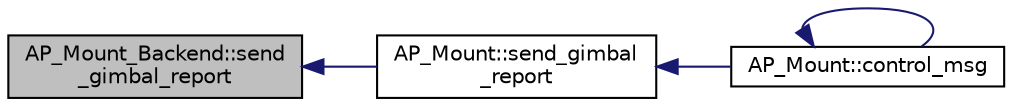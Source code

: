 digraph "AP_Mount_Backend::send_gimbal_report"
{
 // INTERACTIVE_SVG=YES
  edge [fontname="Helvetica",fontsize="10",labelfontname="Helvetica",labelfontsize="10"];
  node [fontname="Helvetica",fontsize="10",shape=record];
  rankdir="LR";
  Node1 [label="AP_Mount_Backend::send\l_gimbal_report",height=0.2,width=0.4,color="black", fillcolor="grey75", style="filled", fontcolor="black"];
  Node1 -> Node2 [dir="back",color="midnightblue",fontsize="10",style="solid",fontname="Helvetica"];
  Node2 [label="AP_Mount::send_gimbal\l_report",height=0.2,width=0.4,color="black", fillcolor="white", style="filled",URL="$classAP__Mount.html#af8f376cbf1c77af36fc4603921c5bb7a"];
  Node2 -> Node3 [dir="back",color="midnightblue",fontsize="10",style="solid",fontname="Helvetica"];
  Node3 [label="AP_Mount::control_msg",height=0.2,width=0.4,color="black", fillcolor="white", style="filled",URL="$classAP__Mount.html#a69361c882e0eecd4bce27a2975a48af3"];
  Node3 -> Node3 [dir="back",color="midnightblue",fontsize="10",style="solid",fontname="Helvetica"];
}
